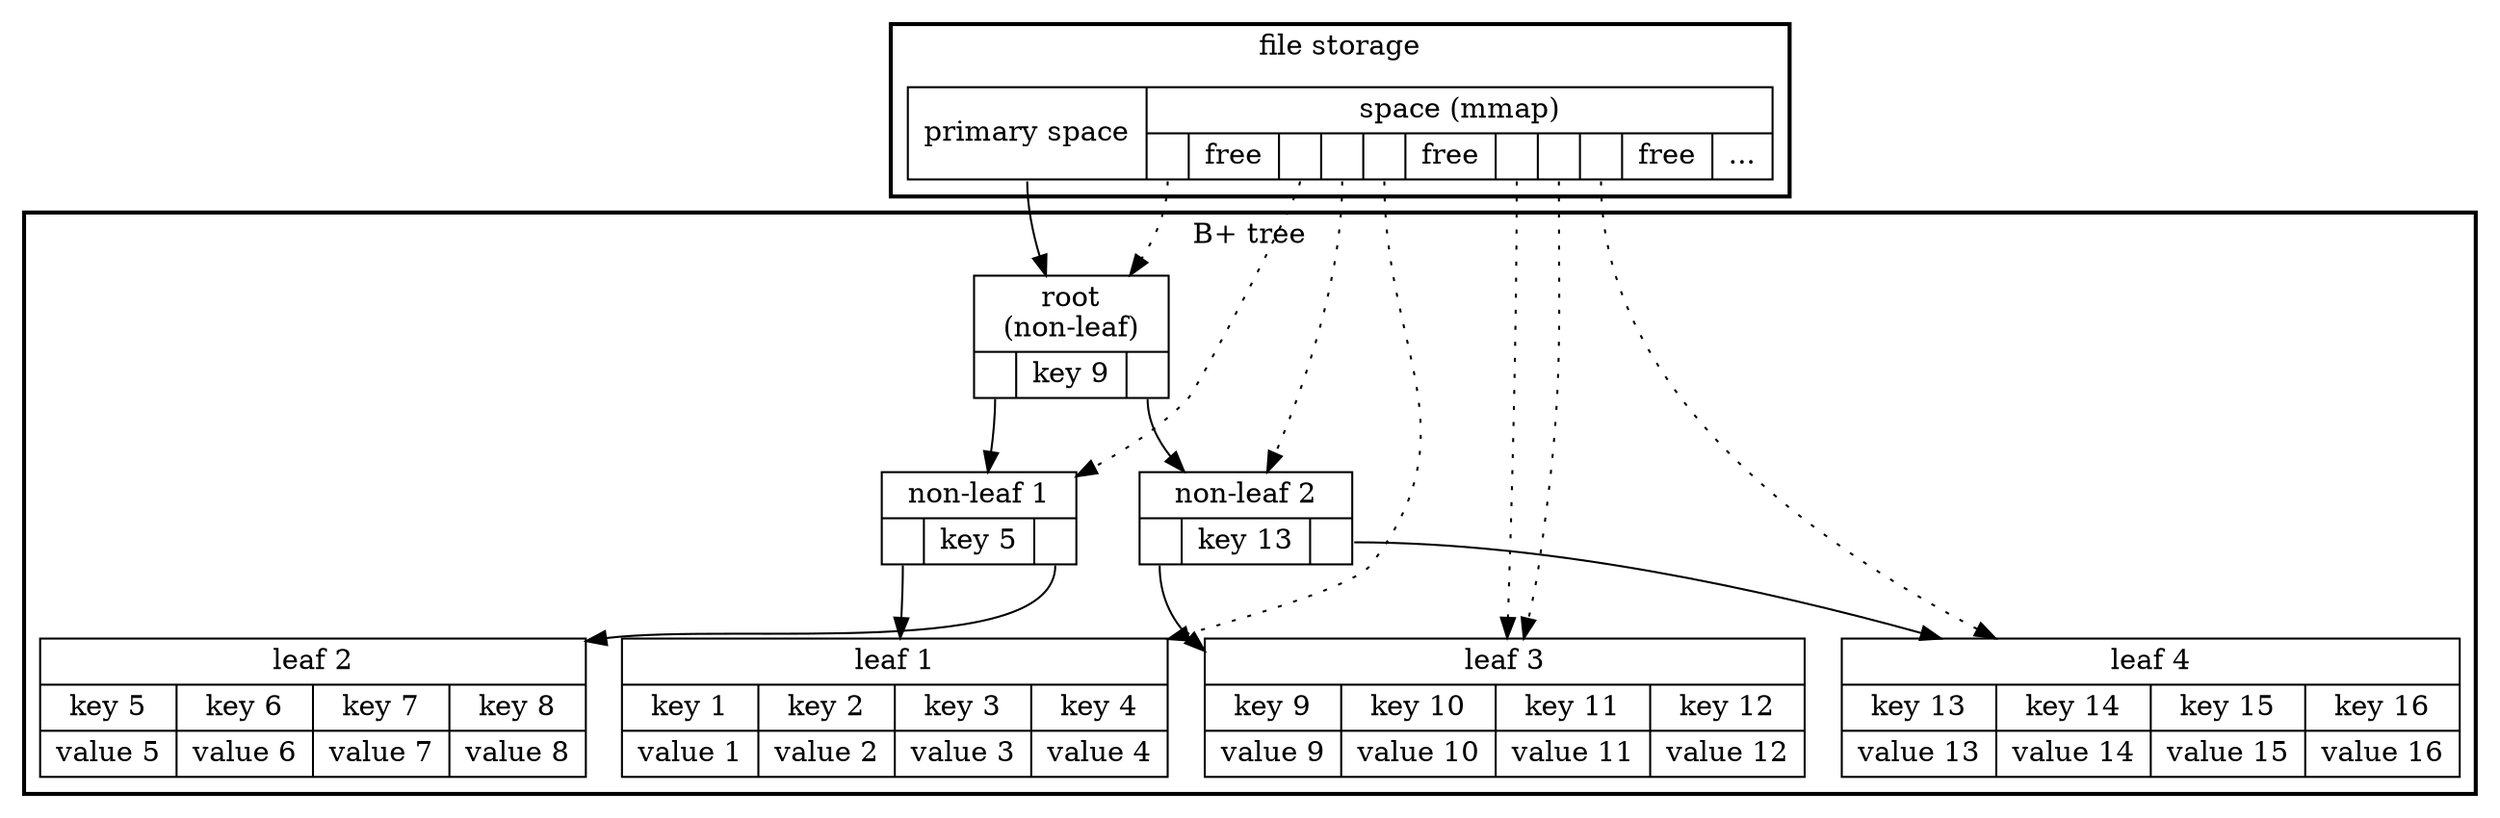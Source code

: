 digraph G {
  node [shape = record];

  subgraph cluster1 {
    label = "file storage"
    style = bold

    file_storage [label = "<p1>primary space|{space (mmap)|{<p2>|free|<p3>|<p4>|<p5>|free|<p6>|<p7>|<p8>|free|...}}"]
  }

  subgraph cluster2 {
    label = "B+ tree"
    style = bold

    root [label = "{root\n(non-leaf)|{<p1>|key 9|<p2>}}"]
    non_leaf_1 [label = "{non-leaf 1|{<p1>|key 5|<p2>}}"]
    non_leaf_2 [label = "{non-leaf 2|{<p1>|key 13|<p2>}}"]
    leaf_11 [label = "{leaf 1|{key 1|key 2|key 3|key 4}|{value 1|value 2|value 3|value 4}}"]
    leaf_12 [label = "{leaf 2|{key 5|key 6|key 7|key 8}|{value 5|value 6|value 7|value 8}}"]
    leaf_21 [label = "{leaf 3|{key 9|key 10|key 11|key 12}|{value 9|value 10|value 11|value 12}}"]
    leaf_22 [label = "{leaf 4|{key 13|key 14|key 15|key 16}|{value 13|value 14|value 15|value 16}}"]

    root:p1 -> non_leaf_1
    root:p2 -> non_leaf_2
    non_leaf_1:p1 -> leaf_11
    non_leaf_1:p2 -> leaf_12
    non_leaf_2:p1 -> leaf_21
    non_leaf_2:p2 -> leaf_22
  }

  file_storage:p1 -> root
  file_storage:p2 -> root [style = dotted]
  file_storage:p3 -> non_leaf_1 [style = dotted]
  file_storage:p4 -> non_leaf_2 [style = dotted]
  file_storage:p5 -> leaf_11 [style = dotted]
  file_storage:p6 -> leaf_21 [style = dotted]
  file_storage:p7 -> leaf_21 [style = dotted]
  file_storage:p8 -> leaf_22 [style = dotted]
}
